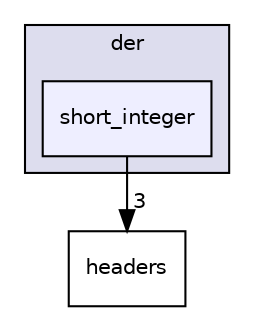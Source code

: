digraph "M:/Office/!Doutorado/0. RepositorioSVN/HAMSTER_Prototype/branches/JINT2018/include/libtomcrypt-develop/src/pk/asn1/der/short_integer" {
  compound=true
  node [ fontsize="10", fontname="Helvetica"];
  edge [ labelfontsize="10", labelfontname="Helvetica"];
  subgraph clusterdir_05ca1756a21cb1b95ef1a81c5191d596 {
    graph [ bgcolor="#ddddee", pencolor="black", label="der" fontname="Helvetica", fontsize="10", URL="dir_05ca1756a21cb1b95ef1a81c5191d596.html"]
  dir_d7b24cf92ebe86e033966d3c7b09f60e [shape=box, label="short_integer", style="filled", fillcolor="#eeeeff", pencolor="black", URL="dir_d7b24cf92ebe86e033966d3c7b09f60e.html"];
  }
  dir_a0acb8384b4122a9c7afcf2489cf4036 [shape=box label="headers" URL="dir_a0acb8384b4122a9c7afcf2489cf4036.html"];
  dir_d7b24cf92ebe86e033966d3c7b09f60e->dir_a0acb8384b4122a9c7afcf2489cf4036 [headlabel="3", labeldistance=1.5 headhref="dir_000074_000026.html"];
}

